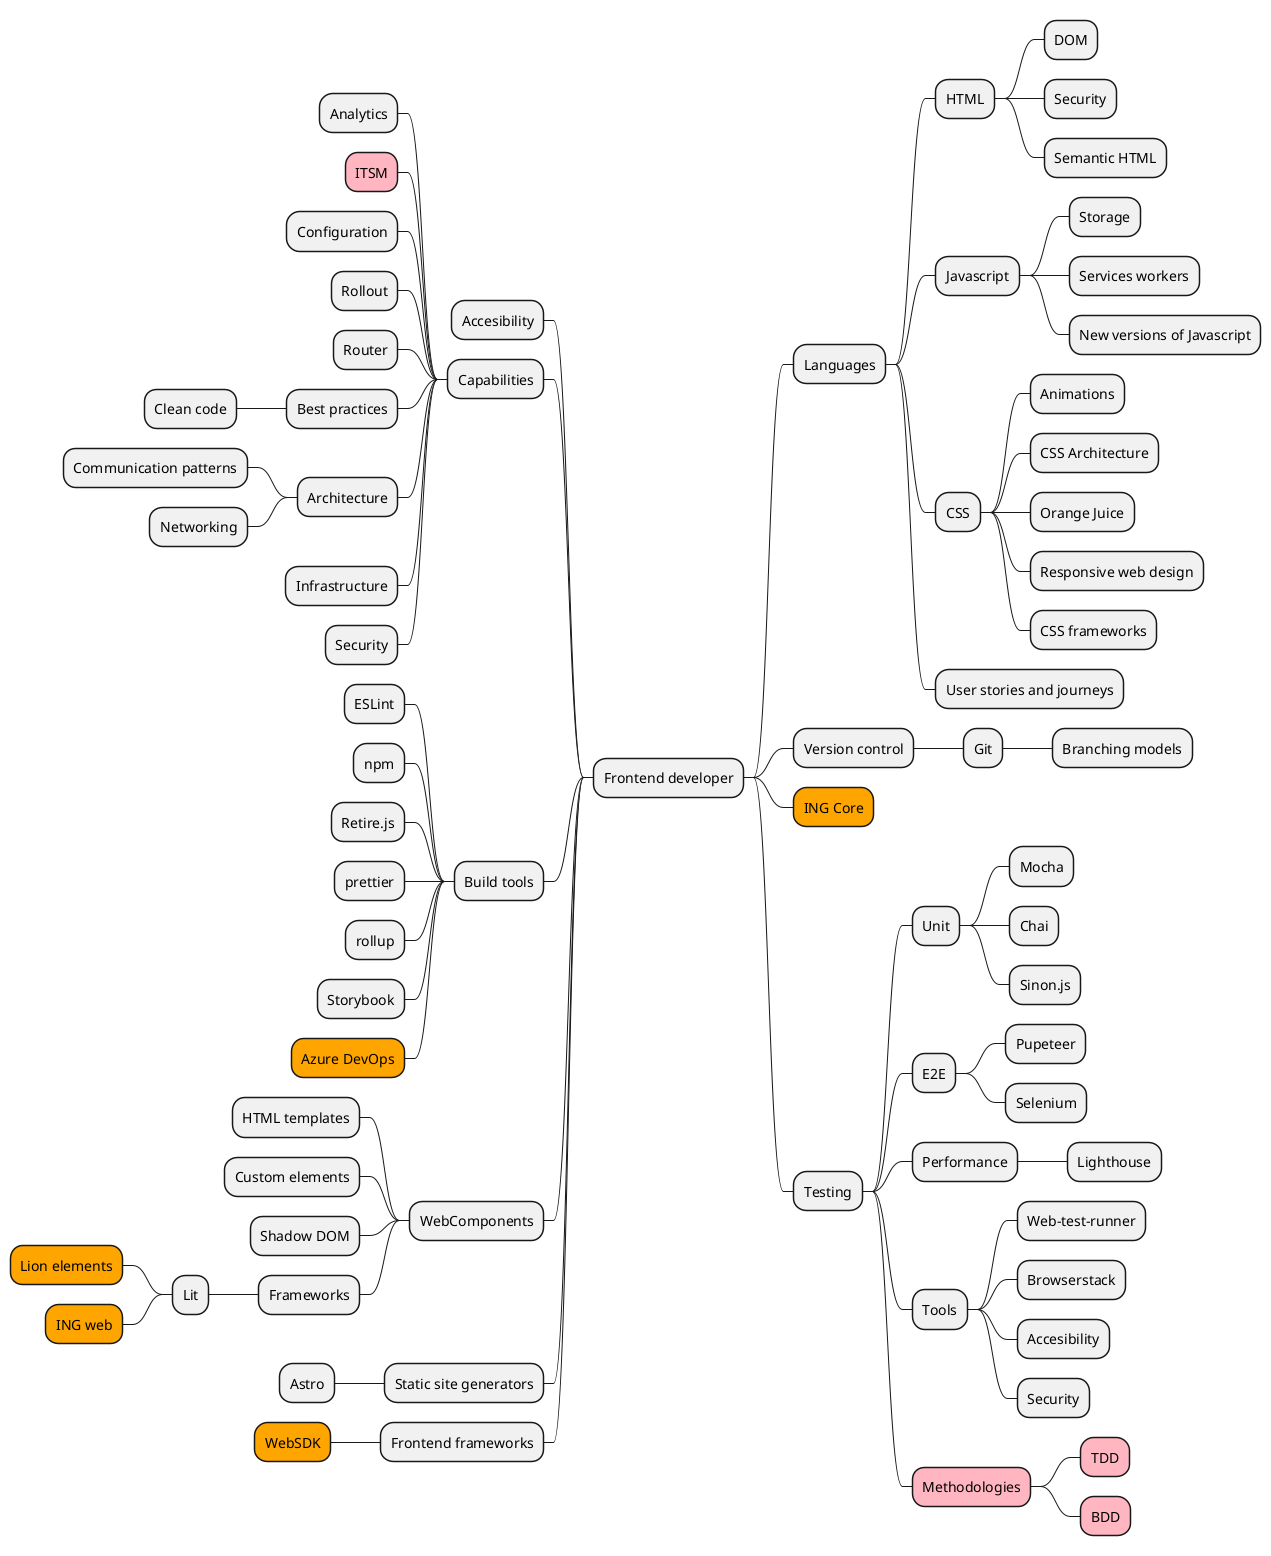 @startmindmap
+ Frontend developer
++ Languages
+++ HTML
++++ DOM
++++ Security
++++ Semantic HTML
+++ Javascript
++++ Storage
++++ Services workers
++++ New versions of Javascript
+++ CSS
++++ Animations
++++ CSS Architecture
++++ Orange Juice
++++ Responsive web design
++++ CSS frameworks
+++ User stories and journeys
++ Version control
+++ Git
++++ Branching models
++[#Orange] ING Core
++ Testing
+++ Unit
++++ Mocha
++++ Chai
++++ Sinon.js
+++ E2E
++++ Pupeteer
++++ Selenium
+++ Performance
++++ Lighthouse
+++ Tools
++++ Web-test-runner
++++ Browserstack
++++ Accesibility
++++ Security
+++[#LightPink] Methodologies
++++[#LightPink] TDD
++++[#LightPink] BDD
-- Accesibility
-- Capabilities
--- Analytics
---[#LightPink] ITSM
--- Configuration
--- Rollout
--- Router
--- Best practices
---- Clean code
--- Architecture
---- Communication patterns
---- Networking
--- Infrastructure
--- Security
-- Build tools
--- ESLint
--- npm
--- Retire.js
--- prettier
--- rollup
--- Storybook
---[#Orange] Azure DevOps
-- WebComponents
--- HTML templates
--- Custom elements
--- Shadow DOM
--- Frameworks
---- Lit
-----[#Orange] Lion elements
-----[#Orange] ING web
-- Static site generators
--- Astro
-- Frontend frameworks
---[#orange] WebSDK
@endmindmap



